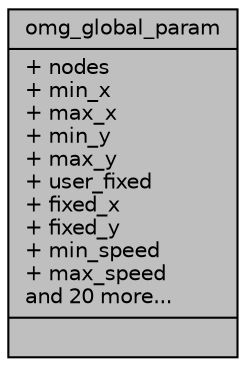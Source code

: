digraph "omg_global_param"
{
 // LATEX_PDF_SIZE
  edge [fontname="Helvetica",fontsize="10",labelfontname="Helvetica",labelfontsize="10"];
  node [fontname="Helvetica",fontsize="10",shape=record];
  Node1 [label="{omg_global_param\n|+ nodes\l+ min_x\l+ max_x\l+ min_y\l+ max_y\l+ user_fixed\l+ fixed_x\l+ fixed_y\l+ min_speed\l+ max_speed\land 20 more...\l|}",height=0.2,width=0.4,color="black", fillcolor="grey75", style="filled", fontcolor="black",tooltip=" "];
}
